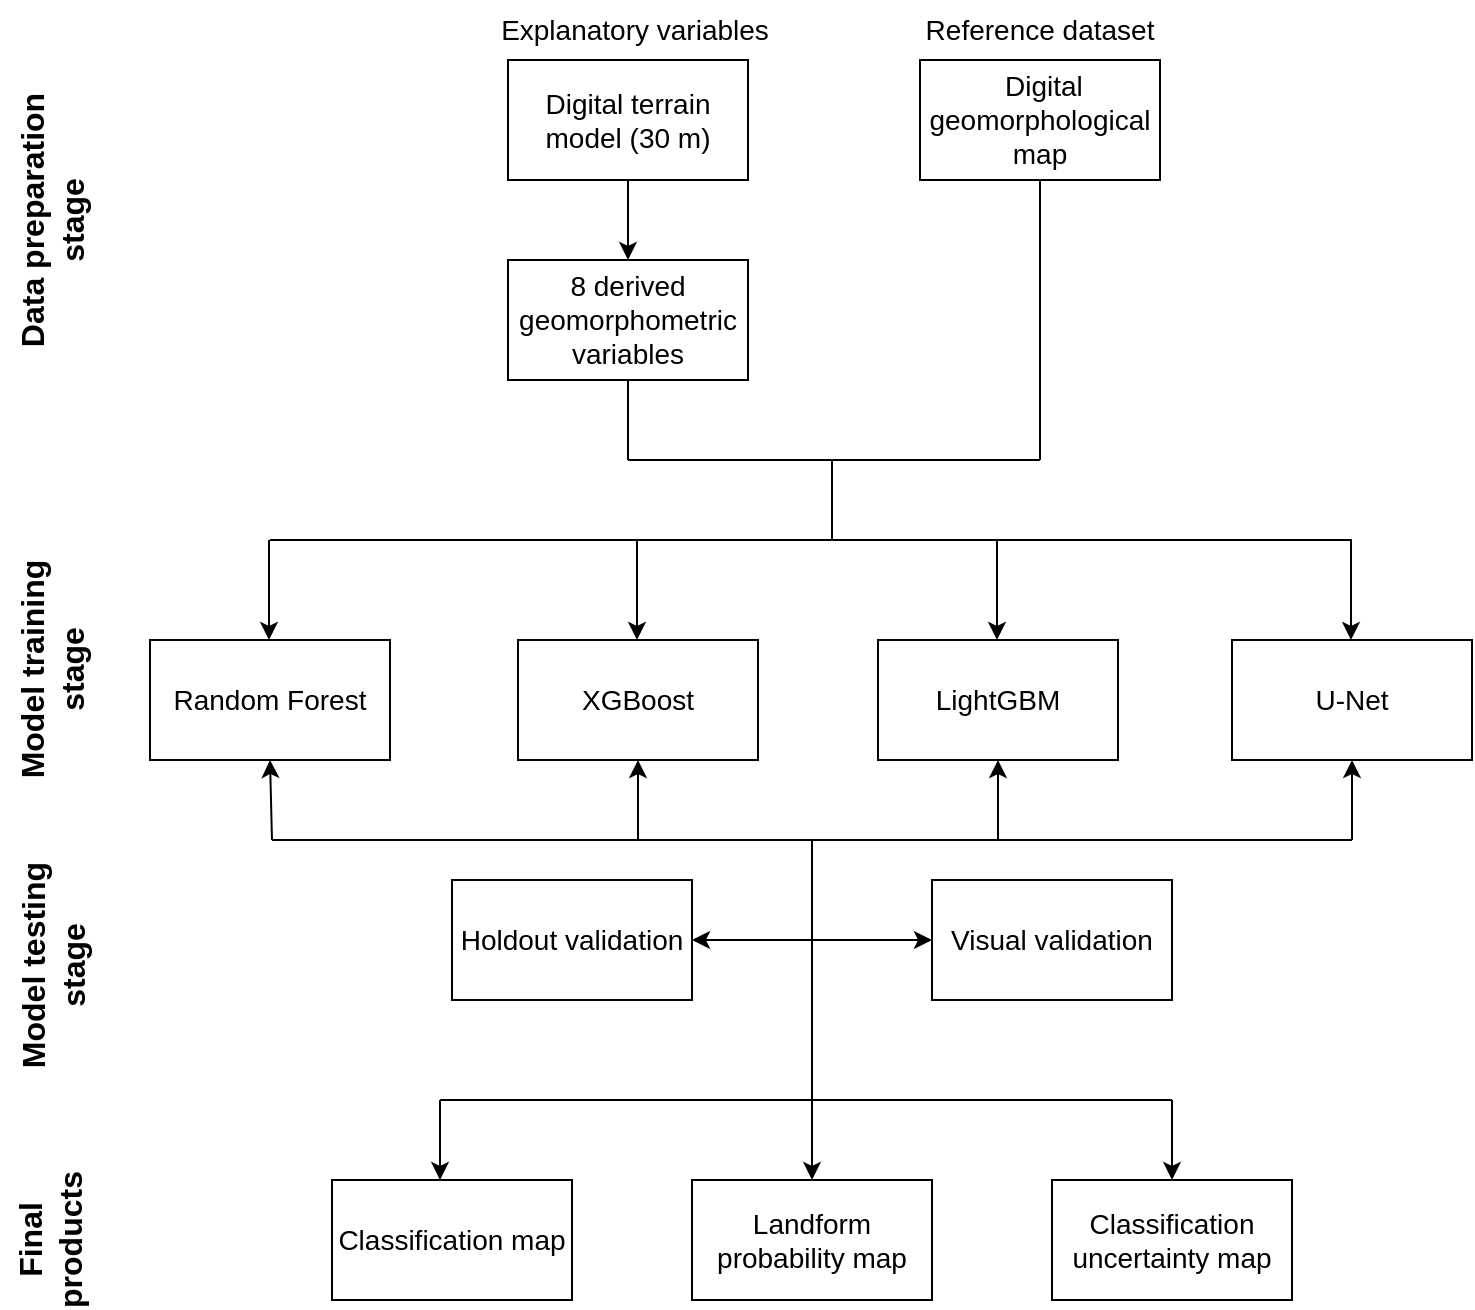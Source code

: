 <mxfile version="22.1.3" type="device">
  <diagram name="Strona-1" id="otrvYUQVJYqYO8gPmjYT">
    <mxGraphModel dx="1114" dy="640" grid="1" gridSize="10" guides="1" tooltips="1" connect="1" arrows="1" fold="1" page="1" pageScale="1" pageWidth="827" pageHeight="1169" math="0" shadow="0">
      <root>
        <mxCell id="0" />
        <mxCell id="1" parent="0" />
        <mxCell id="U6teX1FKlDlT9IHtDAay-1" value="Digital terrain model (30 m)" style="rounded=0;whiteSpace=wrap;html=1;fontSize=14;" parent="1" vertex="1">
          <mxGeometry x="268" y="60" width="120" height="60" as="geometry" />
        </mxCell>
        <mxCell id="U6teX1FKlDlT9IHtDAay-2" value="Random Forest" style="rounded=0;whiteSpace=wrap;html=1;fontSize=14;" parent="1" vertex="1">
          <mxGeometry x="89" y="350" width="120" height="60" as="geometry" />
        </mxCell>
        <mxCell id="U6teX1FKlDlT9IHtDAay-3" value="&lt;div style=&quot;font-size: 14px;&quot;&gt;XGBoost&lt;/div&gt;" style="rounded=0;whiteSpace=wrap;html=1;fontSize=14;" parent="1" vertex="1">
          <mxGeometry x="273" y="350" width="120" height="60" as="geometry" />
        </mxCell>
        <mxCell id="U6teX1FKlDlT9IHtDAay-4" value="LightGBM" style="rounded=0;whiteSpace=wrap;html=1;fontSize=14;" parent="1" vertex="1">
          <mxGeometry x="453" y="350" width="120" height="60" as="geometry" />
        </mxCell>
        <mxCell id="U6teX1FKlDlT9IHtDAay-5" value="U-Net" style="rounded=0;whiteSpace=wrap;html=1;fontSize=14;" parent="1" vertex="1">
          <mxGeometry x="630" y="350" width="120" height="60" as="geometry" />
        </mxCell>
        <mxCell id="U6teX1FKlDlT9IHtDAay-6" value="8 derived geomorphometric variables" style="rounded=0;whiteSpace=wrap;html=1;fontSize=14;" parent="1" vertex="1">
          <mxGeometry x="268" y="160" width="120" height="60" as="geometry" />
        </mxCell>
        <mxCell id="U6teX1FKlDlT9IHtDAay-7" value="&lt;div style=&quot;font-size: 14px;&quot;&gt;&amp;nbsp;Digital geomorphological map&lt;/div&gt;" style="rounded=0;whiteSpace=wrap;html=1;fontSize=14;" parent="1" vertex="1">
          <mxGeometry x="474" y="60" width="120" height="60" as="geometry" />
        </mxCell>
        <mxCell id="U6teX1FKlDlT9IHtDAay-8" value="Classification map" style="rounded=0;whiteSpace=wrap;html=1;fontSize=14;" parent="1" vertex="1">
          <mxGeometry x="180" y="620" width="120" height="60" as="geometry" />
        </mxCell>
        <mxCell id="U6teX1FKlDlT9IHtDAay-9" value="Landform probability map" style="rounded=0;whiteSpace=wrap;html=1;fontSize=14;" parent="1" vertex="1">
          <mxGeometry x="360" y="620" width="120" height="60" as="geometry" />
        </mxCell>
        <mxCell id="U6teX1FKlDlT9IHtDAay-10" value="Classification uncertainty map" style="rounded=0;whiteSpace=wrap;html=1;fontSize=14;" parent="1" vertex="1">
          <mxGeometry x="540" y="620" width="120" height="60" as="geometry" />
        </mxCell>
        <mxCell id="U6teX1FKlDlT9IHtDAay-11" value="Reference dataset" style="text;strokeColor=none;align=center;fillColor=none;html=1;verticalAlign=middle;whiteSpace=wrap;rounded=0;fontSize=14;" parent="1" vertex="1">
          <mxGeometry x="474" y="30" width="120" height="30" as="geometry" />
        </mxCell>
        <mxCell id="U6teX1FKlDlT9IHtDAay-12" value="Explanatory variables" style="text;strokeColor=none;align=center;fillColor=none;html=1;verticalAlign=middle;whiteSpace=wrap;rounded=0;fontSize=14;" parent="1" vertex="1">
          <mxGeometry x="263" y="30" width="137" height="30" as="geometry" />
        </mxCell>
        <mxCell id="U6teX1FKlDlT9IHtDAay-13" value="Holdout validation" style="rounded=0;whiteSpace=wrap;html=1;fontSize=14;" parent="1" vertex="1">
          <mxGeometry x="240" y="470" width="120" height="60" as="geometry" />
        </mxCell>
        <mxCell id="U6teX1FKlDlT9IHtDAay-14" value="" style="endArrow=classic;html=1;rounded=0;exitX=0.5;exitY=1;exitDx=0;exitDy=0;entryX=0.5;entryY=0;entryDx=0;entryDy=0;" parent="1" source="U6teX1FKlDlT9IHtDAay-1" target="U6teX1FKlDlT9IHtDAay-6" edge="1">
          <mxGeometry width="50" height="50" relative="1" as="geometry">
            <mxPoint x="304" y="340" as="sourcePoint" />
            <mxPoint x="354" y="290" as="targetPoint" />
          </mxGeometry>
        </mxCell>
        <mxCell id="U6teX1FKlDlT9IHtDAay-16" value="" style="endArrow=classic;html=1;rounded=0;" parent="1" edge="1">
          <mxGeometry width="50" height="50" relative="1" as="geometry">
            <mxPoint x="148.5" y="300" as="sourcePoint" />
            <mxPoint x="148.5" y="350" as="targetPoint" />
          </mxGeometry>
        </mxCell>
        <mxCell id="U6teX1FKlDlT9IHtDAay-17" value="" style="endArrow=classic;html=1;rounded=0;" parent="1" edge="1">
          <mxGeometry width="50" height="50" relative="1" as="geometry">
            <mxPoint x="332.5" y="300" as="sourcePoint" />
            <mxPoint x="332.5" y="350" as="targetPoint" />
          </mxGeometry>
        </mxCell>
        <mxCell id="U6teX1FKlDlT9IHtDAay-18" value="" style="endArrow=classic;html=1;rounded=0;" parent="1" edge="1">
          <mxGeometry width="50" height="50" relative="1" as="geometry">
            <mxPoint x="512.5" y="300" as="sourcePoint" />
            <mxPoint x="512.5" y="350" as="targetPoint" />
          </mxGeometry>
        </mxCell>
        <mxCell id="U6teX1FKlDlT9IHtDAay-19" value="" style="endArrow=classic;html=1;rounded=0;" parent="1" edge="1">
          <mxGeometry width="50" height="50" relative="1" as="geometry">
            <mxPoint x="689.5" y="300" as="sourcePoint" />
            <mxPoint x="689.5" y="350" as="targetPoint" />
          </mxGeometry>
        </mxCell>
        <mxCell id="U6teX1FKlDlT9IHtDAay-20" value="" style="endArrow=none;html=1;rounded=0;exitX=0.5;exitY=1;exitDx=0;exitDy=0;" parent="1" source="U6teX1FKlDlT9IHtDAay-7" edge="1">
          <mxGeometry width="50" height="50" relative="1" as="geometry">
            <mxPoint x="390" y="350" as="sourcePoint" />
            <mxPoint x="534" y="260" as="targetPoint" />
          </mxGeometry>
        </mxCell>
        <mxCell id="U6teX1FKlDlT9IHtDAay-21" value="" style="endArrow=none;html=1;rounded=0;exitX=0.5;exitY=1;exitDx=0;exitDy=0;" parent="1" source="U6teX1FKlDlT9IHtDAay-6" edge="1">
          <mxGeometry width="50" height="50" relative="1" as="geometry">
            <mxPoint x="390" y="350" as="sourcePoint" />
            <mxPoint x="328" y="260" as="targetPoint" />
          </mxGeometry>
        </mxCell>
        <mxCell id="U6teX1FKlDlT9IHtDAay-23" value="" style="endArrow=none;html=1;rounded=0;" parent="1" edge="1">
          <mxGeometry width="50" height="50" relative="1" as="geometry">
            <mxPoint x="430" y="300" as="sourcePoint" />
            <mxPoint x="430" y="260" as="targetPoint" />
          </mxGeometry>
        </mxCell>
        <mxCell id="U6teX1FKlDlT9IHtDAay-24" value="" style="endArrow=none;html=1;rounded=0;" parent="1" edge="1">
          <mxGeometry width="50" height="50" relative="1" as="geometry">
            <mxPoint x="149" y="300" as="sourcePoint" />
            <mxPoint x="690" y="300" as="targetPoint" />
          </mxGeometry>
        </mxCell>
        <mxCell id="U6teX1FKlDlT9IHtDAay-25" value="Model training stage" style="text;strokeColor=none;align=center;fillColor=none;html=1;verticalAlign=middle;whiteSpace=wrap;rounded=0;rotation=-90;fontStyle=1;fontSize=16;" parent="1" vertex="1">
          <mxGeometry x="-16.25" y="340" width="112.5" height="50" as="geometry" />
        </mxCell>
        <mxCell id="U6teX1FKlDlT9IHtDAay-26" value="Data preparation stage" style="text;strokeColor=none;align=center;fillColor=none;html=1;verticalAlign=middle;whiteSpace=wrap;rounded=0;rotation=-90;fontStyle=1;fontSize=16;" parent="1" vertex="1">
          <mxGeometry x="-40" y="120" width="160" height="40" as="geometry" />
        </mxCell>
        <mxCell id="U6teX1FKlDlT9IHtDAay-27" value="Visual validation" style="rounded=0;whiteSpace=wrap;html=1;fontSize=14;" parent="1" vertex="1">
          <mxGeometry x="480" y="470" width="120" height="60" as="geometry" />
        </mxCell>
        <mxCell id="U6teX1FKlDlT9IHtDAay-28" value="" style="endArrow=classic;startArrow=classic;html=1;rounded=0;exitX=1;exitY=0.5;exitDx=0;exitDy=0;entryX=0;entryY=0.5;entryDx=0;entryDy=0;" parent="1" source="U6teX1FKlDlT9IHtDAay-13" target="U6teX1FKlDlT9IHtDAay-27" edge="1">
          <mxGeometry width="50" height="50" relative="1" as="geometry">
            <mxPoint x="390" y="470" as="sourcePoint" />
            <mxPoint x="440" y="420" as="targetPoint" />
          </mxGeometry>
        </mxCell>
        <mxCell id="U6teX1FKlDlT9IHtDAay-31" value="" style="endArrow=classic;html=1;rounded=0;entryX=0.5;entryY=1;entryDx=0;entryDy=0;" parent="1" target="U6teX1FKlDlT9IHtDAay-2" edge="1">
          <mxGeometry width="50" height="50" relative="1" as="geometry">
            <mxPoint x="150" y="450" as="sourcePoint" />
            <mxPoint x="440" y="420" as="targetPoint" />
          </mxGeometry>
        </mxCell>
        <mxCell id="U6teX1FKlDlT9IHtDAay-33" value="" style="endArrow=classic;html=1;rounded=0;entryX=0.5;entryY=1;entryDx=0;entryDy=0;" parent="1" target="U6teX1FKlDlT9IHtDAay-3" edge="1">
          <mxGeometry width="50" height="50" relative="1" as="geometry">
            <mxPoint x="333" y="450" as="sourcePoint" />
            <mxPoint x="159" y="420" as="targetPoint" />
          </mxGeometry>
        </mxCell>
        <mxCell id="U6teX1FKlDlT9IHtDAay-34" value="" style="endArrow=classic;html=1;rounded=0;entryX=0.5;entryY=1;entryDx=0;entryDy=0;" parent="1" target="U6teX1FKlDlT9IHtDAay-4" edge="1">
          <mxGeometry width="50" height="50" relative="1" as="geometry">
            <mxPoint x="513" y="450" as="sourcePoint" />
            <mxPoint x="169" y="430" as="targetPoint" />
          </mxGeometry>
        </mxCell>
        <mxCell id="U6teX1FKlDlT9IHtDAay-35" value="" style="endArrow=classic;html=1;rounded=0;entryX=0.5;entryY=1;entryDx=0;entryDy=0;" parent="1" target="U6teX1FKlDlT9IHtDAay-5" edge="1">
          <mxGeometry width="50" height="50" relative="1" as="geometry">
            <mxPoint x="690" y="450" as="sourcePoint" />
            <mxPoint x="179" y="440" as="targetPoint" />
          </mxGeometry>
        </mxCell>
        <mxCell id="U6teX1FKlDlT9IHtDAay-36" value="" style="endArrow=none;html=1;rounded=0;" parent="1" edge="1">
          <mxGeometry width="50" height="50" relative="1" as="geometry">
            <mxPoint x="150" y="450" as="sourcePoint" />
            <mxPoint x="690" y="450" as="targetPoint" />
          </mxGeometry>
        </mxCell>
        <mxCell id="U6teX1FKlDlT9IHtDAay-38" value="" style="endArrow=none;html=1;rounded=0;" parent="1" edge="1">
          <mxGeometry width="50" height="50" relative="1" as="geometry">
            <mxPoint x="234" y="580" as="sourcePoint" />
            <mxPoint x="600" y="580" as="targetPoint" />
          </mxGeometry>
        </mxCell>
        <mxCell id="U6teX1FKlDlT9IHtDAay-39" value="" style="endArrow=classic;html=1;rounded=0;entryX=0.5;entryY=0;entryDx=0;entryDy=0;" parent="1" edge="1">
          <mxGeometry width="50" height="50" relative="1" as="geometry">
            <mxPoint x="234" y="580" as="sourcePoint" />
            <mxPoint x="234" y="620" as="targetPoint" />
          </mxGeometry>
        </mxCell>
        <mxCell id="U6teX1FKlDlT9IHtDAay-40" value="" style="endArrow=classic;html=1;rounded=0;entryX=0.5;entryY=0;entryDx=0;entryDy=0;" parent="1" target="U6teX1FKlDlT9IHtDAay-9" edge="1">
          <mxGeometry width="50" height="50" relative="1" as="geometry">
            <mxPoint x="420" y="580" as="sourcePoint" />
            <mxPoint x="450" y="600" as="targetPoint" />
          </mxGeometry>
        </mxCell>
        <mxCell id="U6teX1FKlDlT9IHtDAay-42" value="" style="endArrow=classic;html=1;rounded=0;entryX=0.5;entryY=0;entryDx=0;entryDy=0;" parent="1" target="U6teX1FKlDlT9IHtDAay-10" edge="1">
          <mxGeometry width="50" height="50" relative="1" as="geometry">
            <mxPoint x="600" y="580" as="sourcePoint" />
            <mxPoint x="440" y="400" as="targetPoint" />
          </mxGeometry>
        </mxCell>
        <mxCell id="U6teX1FKlDlT9IHtDAay-43" value="Final products" style="text;strokeColor=none;align=center;fillColor=none;html=1;verticalAlign=middle;whiteSpace=wrap;rounded=0;rotation=-90;fontStyle=1;fontSize=16;" parent="1" vertex="1">
          <mxGeometry x="8.75" y="635" width="60" height="30" as="geometry" />
        </mxCell>
        <mxCell id="U6teX1FKlDlT9IHtDAay-44" value="Model testing stage" style="text;strokeColor=none;align=center;fillColor=none;html=1;verticalAlign=middle;whiteSpace=wrap;rounded=0;rotation=-90;fontStyle=1;fontSize=16;" parent="1" vertex="1">
          <mxGeometry x="-15" y="490" width="110" height="45" as="geometry" />
        </mxCell>
        <mxCell id="U6teX1FKlDlT9IHtDAay-45" value="" style="endArrow=none;html=1;rounded=0;" parent="1" edge="1">
          <mxGeometry width="50" height="50" relative="1" as="geometry">
            <mxPoint x="420" y="500" as="sourcePoint" />
            <mxPoint x="420" y="450" as="targetPoint" />
          </mxGeometry>
        </mxCell>
        <mxCell id="U6teX1FKlDlT9IHtDAay-46" value="" style="endArrow=none;html=1;rounded=0;" parent="1" edge="1">
          <mxGeometry width="50" height="50" relative="1" as="geometry">
            <mxPoint x="420" y="580" as="sourcePoint" />
            <mxPoint x="420" y="500" as="targetPoint" />
          </mxGeometry>
        </mxCell>
        <mxCell id="U6teX1FKlDlT9IHtDAay-47" value="" style="endArrow=none;html=1;rounded=0;endSize=6;" parent="1" edge="1">
          <mxGeometry width="50" height="50" relative="1" as="geometry">
            <mxPoint x="328" y="260" as="sourcePoint" />
            <mxPoint x="534" y="260" as="targetPoint" />
          </mxGeometry>
        </mxCell>
      </root>
    </mxGraphModel>
  </diagram>
</mxfile>
